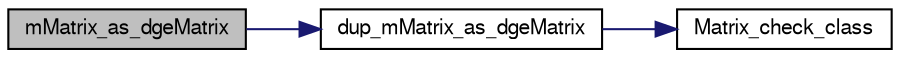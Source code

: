 digraph G
{
  edge [fontname="FreeSans",fontsize=10,labelfontname="FreeSans",labelfontsize=10];
  node [fontname="FreeSans",fontsize=10,shape=record];
  rankdir=LR;
  Node1 [label="mMatrix_as_dgeMatrix",height=0.2,width=0.4,color="black", fillcolor="grey75", style="filled" fontcolor="black"];
  Node1 -> Node2 [color="midnightblue",fontsize=10,style="solid",fontname="FreeSans"];
  Node2 [label="dup_mMatrix_as_dgeMatrix",height=0.2,width=0.4,color="black", fillcolor="white", style="filled",URL="$Mutils_8c.html#574d0797f3bfb4cb555038c8d90cceb8"];
  Node2 -> Node3 [color="midnightblue",fontsize=10,style="solid",fontname="FreeSans"];
  Node3 [label="Matrix_check_class",height=0.2,width=0.4,color="black", fillcolor="white", style="filled",URL="$Mutils_8h.html#2206f293e563a99c83fa8480b7e26912",tooltip="Return the 0-based index of a string match in a vector of strings terminated by an..."];
}

